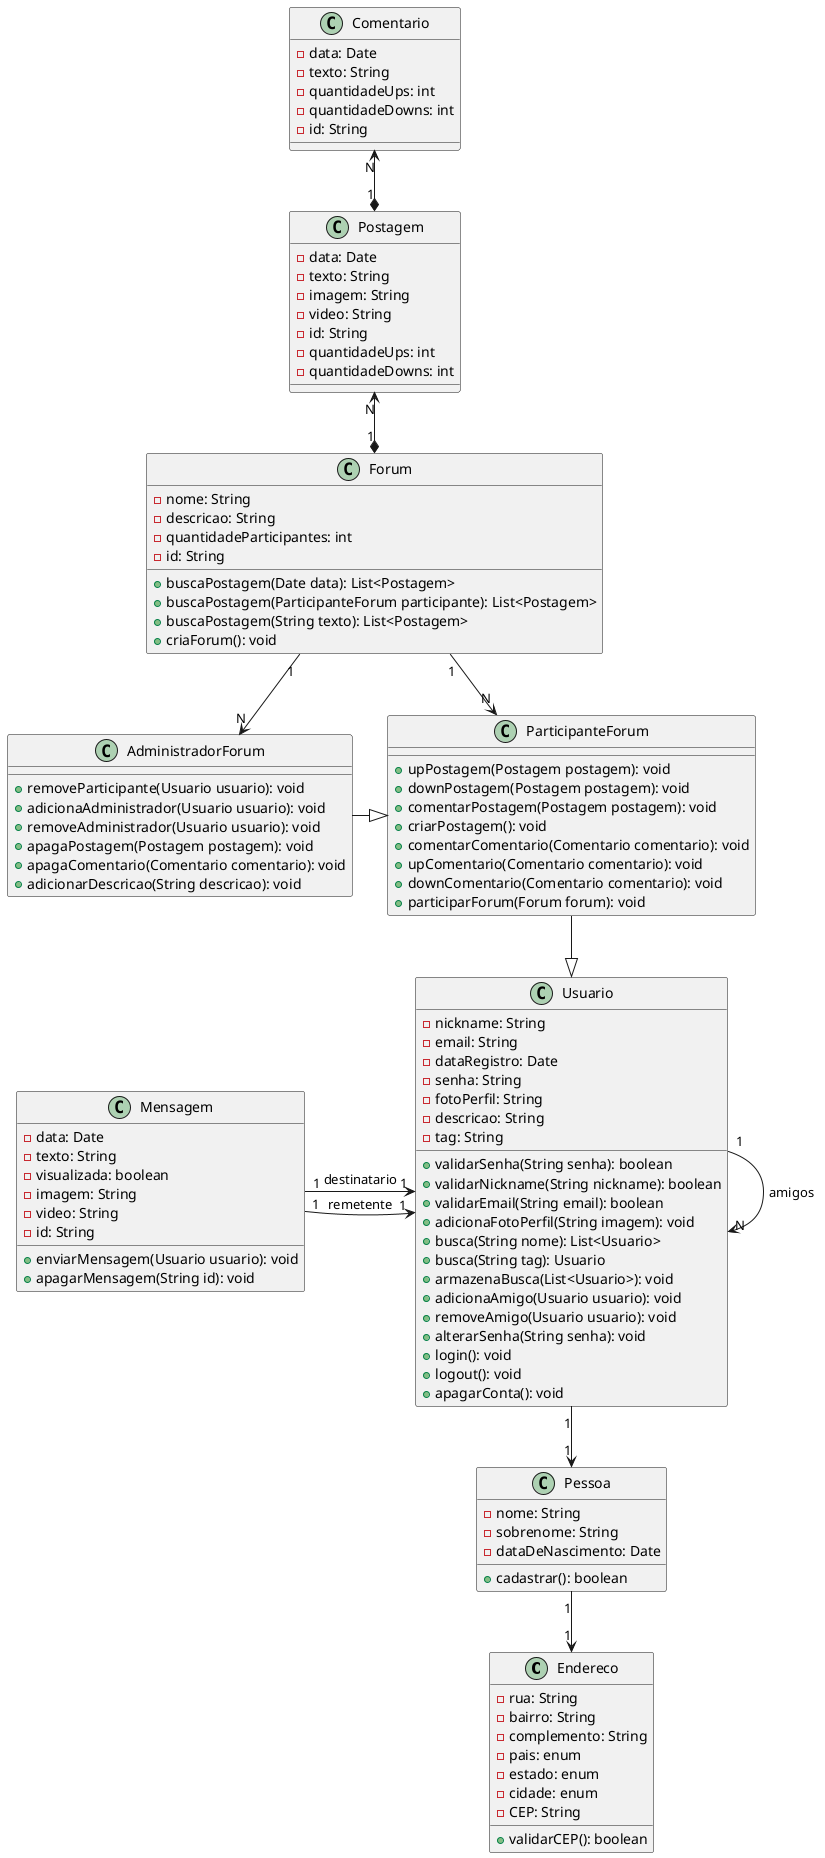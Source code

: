 @startuml d1

class Endereco {
-rua: String
-bairro: String
-complemento: String
-pais: enum
-estado: enum
-cidade: enum
-CEP: String
+validarCEP(): boolean
}

class Pessoa {
-nome: String
-sobrenome: String
-dataDeNascimento: Date
+cadastrar(): boolean
}

class Usuario {
-nickname: String
-email: String
-dataRegistro: Date
-senha: String
-fotoPerfil: String
-descricao: String
-tag: String
+validarSenha(String senha): boolean
+validarNickname(String nickname): boolean
+validarEmail(String email): boolean
+adicionaFotoPerfil(String imagem): void
+busca(String nome): List<Usuario>
+busca(String tag): Usuario
+armazenaBusca(List<Usuario>): void
+adicionaAmigo(Usuario usuario): void
+removeAmigo(Usuario usuario): void
+alterarSenha(String senha): void
+login(): void
+logout(): void
+apagarConta(): void
}


class Mensagem {
-data: Date
-texto: String
-visualizada: boolean
-imagem: String
-video: String
-id: String
+enviarMensagem(Usuario usuario): void
+apagarMensagem(String id): void
}

class AdministradorForum {
+removeParticipante(Usuario usuario): void
+adicionaAdministrador(Usuario usuario): void
+removeAdministrador(Usuario usuario): void
+apagaPostagem(Postagem postagem): void
+apagaComentario(Comentario comentario): void
+adicionarDescricao(String descricao): void
}



class ParticipanteForum {
+upPostagem(Postagem postagem): void
+downPostagem(Postagem postagem): void
+comentarPostagem(Postagem postagem): void
+criarPostagem(): void
+comentarComentario(Comentario comentario): void
+upComentario(Comentario comentario): void
+downComentario(Comentario comentario): void
+participarForum(Forum forum): void
}

class Comentario {
-data: Date
-texto: String
-quantidadeUps: int
-quantidadeDowns: int
-id: String
}

class Forum {
-nome: String
-descricao: String
-quantidadeParticipantes: int
-id: String
+buscaPostagem(Date data): List<Postagem>
+buscaPostagem(ParticipanteForum participante): List<Postagem>
+buscaPostagem(String texto): List<Postagem>
+criaForum(): void
}

class Postagem {
-data: Date
-texto: String
-imagem: String
-video: String
-id: String
-quantidadeUps: int
-quantidadeDowns: int
}  


Postagem "1" *-up-> "N" Comentario
Forum "1" -down-> "N" ParticipanteForum
Forum "1" -down-> "N" AdministradorForum
Forum "1" *-up-> "N" Postagem
ParticipanteForum --|> Usuario
AdministradorForum -right-|> ParticipanteForum
Usuario "1" --> "N" Usuario : amigos
Usuario "1" -down-> "1" Pessoa
Pessoa "1" -down-> "1" Endereco
Mensagem "1" -right-> "1" Usuario : remetente
Mensagem "1" -right-> "1" Usuario : destinatario
@enduml
